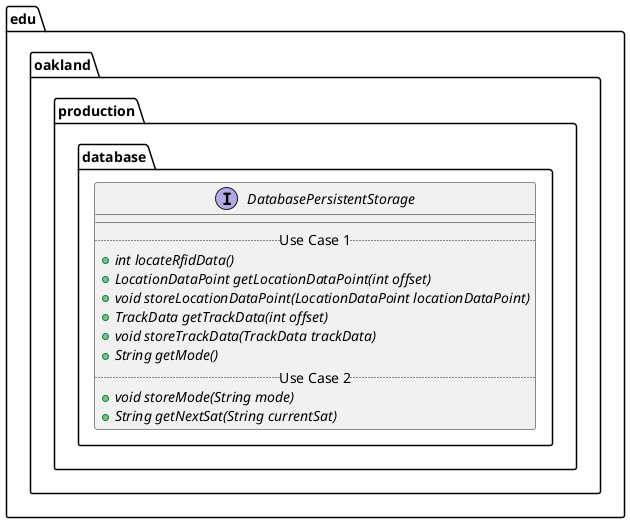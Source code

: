 @startuml DatabasePersistentStorage

package edu.oakland.production.database {
    interface DatabasePersistentStorage {
        __
        .. Use Case 1 ..
        {abstract} + int locateRfidData()
        {abstract} + LocationDataPoint getLocationDataPoint(int offset)
        {abstract} + void storeLocationDataPoint(LocationDataPoint locationDataPoint)
        {abstract} + TrackData getTrackData(int offset)
        {abstract} + void storeTrackData(TrackData trackData)
        {abstract} + String getMode()
        .. Use Case 2 ..
        {abstract} + void storeMode(String mode)
        {abstract} + String getNextSat(String currentSat)
    }
}

@enduml